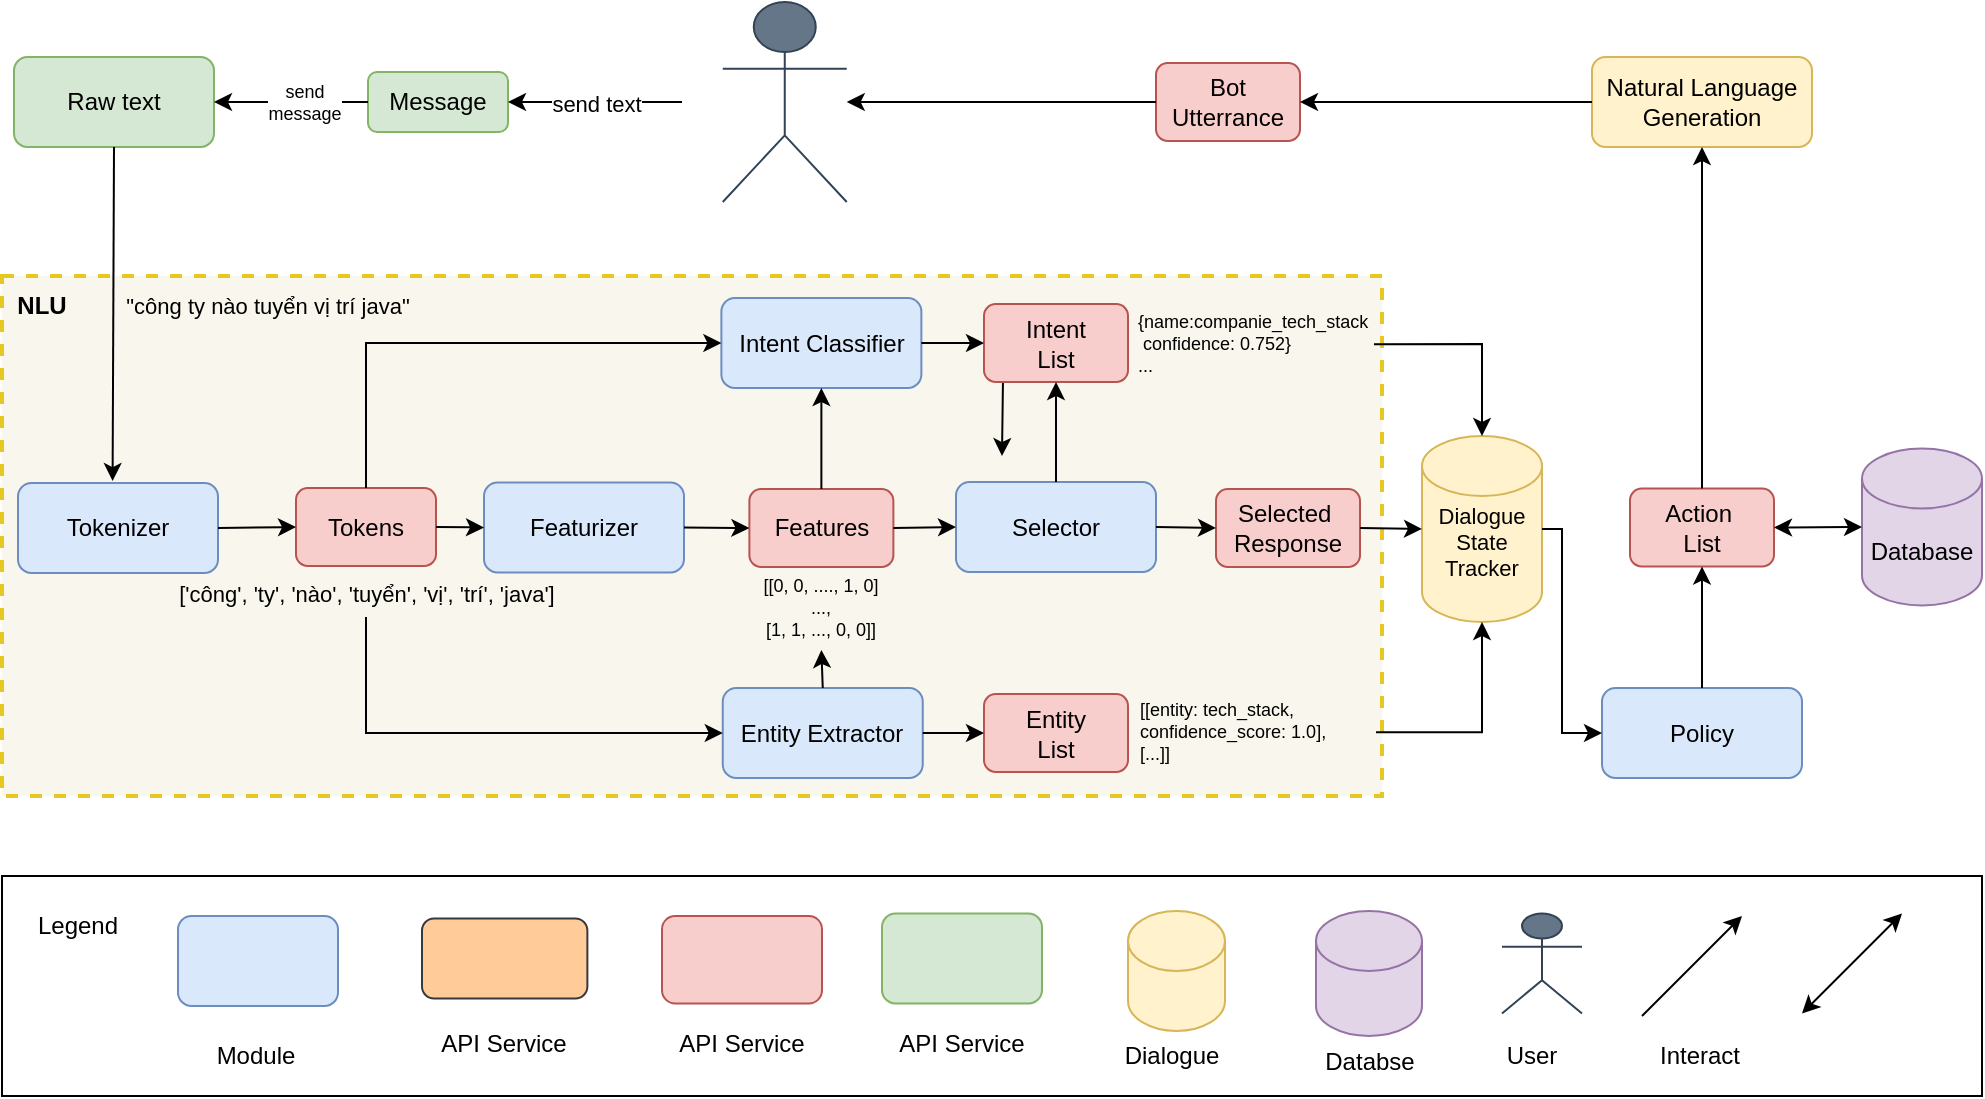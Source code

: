 <mxfile version="24.3.1" type="device">
  <diagram name="Trang-1" id="5lbNTUyXIatfnVSzj_MP">
    <mxGraphModel dx="2420" dy="832" grid="1" gridSize="10" guides="1" tooltips="1" connect="1" arrows="1" fold="1" page="1" pageScale="1" pageWidth="827" pageHeight="1169" math="0" shadow="0">
      <root>
        <mxCell id="0" />
        <mxCell id="1" parent="0" />
        <mxCell id="Zm1_O1a5kZIe86dGfKSL-1" value="" style="shape=umlActor;verticalLabelPosition=bottom;verticalAlign=top;html=1;outlineConnect=0;fillColor=#647687;strokeColor=#314354;fontColor=#ffffff;" vertex="1" parent="1">
          <mxGeometry x="-149.62" y="43" width="62" height="100" as="geometry" />
        </mxCell>
        <mxCell id="Zm1_O1a5kZIe86dGfKSL-3" value="Message" style="rounded=1;whiteSpace=wrap;html=1;fillColor=#d5e8d4;strokeColor=#82b366;" vertex="1" parent="1">
          <mxGeometry x="-327" y="78" width="70" height="30" as="geometry" />
        </mxCell>
        <mxCell id="Zm1_O1a5kZIe86dGfKSL-7" value="" style="endArrow=classic;html=1;rounded=0;entryX=1;entryY=0.5;entryDx=0;entryDy=0;" edge="1" parent="1">
          <mxGeometry width="50" height="50" relative="1" as="geometry">
            <mxPoint x="-170" y="93" as="sourcePoint" />
            <mxPoint x="-257" y="93" as="targetPoint" />
          </mxGeometry>
        </mxCell>
        <mxCell id="Zm1_O1a5kZIe86dGfKSL-8" value="send text" style="edgeLabel;html=1;align=center;verticalAlign=middle;resizable=0;points=[];" vertex="1" connectable="0" parent="Zm1_O1a5kZIe86dGfKSL-7">
          <mxGeometry x="-0.008" y="1" relative="1" as="geometry">
            <mxPoint as="offset" />
          </mxGeometry>
        </mxCell>
        <mxCell id="Zm1_O1a5kZIe86dGfKSL-15" value="Raw text" style="rounded=1;whiteSpace=wrap;html=1;fillColor=#d5e8d4;strokeColor=#82b366;" vertex="1" parent="1">
          <mxGeometry x="-504" y="70.5" width="100" height="45" as="geometry" />
        </mxCell>
        <mxCell id="Zm1_O1a5kZIe86dGfKSL-16" value="" style="endArrow=classic;html=1;rounded=0;exitX=0;exitY=0.5;exitDx=0;exitDy=0;entryX=1;entryY=0.5;entryDx=0;entryDy=0;" edge="1" parent="1" source="Zm1_O1a5kZIe86dGfKSL-3" target="Zm1_O1a5kZIe86dGfKSL-15">
          <mxGeometry width="50" height="50" relative="1" as="geometry">
            <mxPoint x="-172" y="102" as="sourcePoint" />
            <mxPoint x="-390" y="140" as="targetPoint" />
          </mxGeometry>
        </mxCell>
        <mxCell id="Zm1_O1a5kZIe86dGfKSL-17" value="send&lt;div&gt;message&lt;/div&gt;" style="edgeLabel;html=1;align=center;verticalAlign=middle;resizable=0;points=[];fontSize=9;" vertex="1" connectable="0" parent="Zm1_O1a5kZIe86dGfKSL-16">
          <mxGeometry x="-0.008" y="1" relative="1" as="geometry">
            <mxPoint x="6" y="-1" as="offset" />
          </mxGeometry>
        </mxCell>
        <mxCell id="Zm1_O1a5kZIe86dGfKSL-20" value="" style="rounded=0;whiteSpace=wrap;html=1;dashed=1;strokeColor=#e8c721;strokeWidth=2;fillColor=#f9f7ed;" vertex="1" parent="1">
          <mxGeometry x="-510" y="180" width="690" height="260" as="geometry" />
        </mxCell>
        <mxCell id="Zm1_O1a5kZIe86dGfKSL-21" value="" style="endArrow=classic;html=1;rounded=0;entryX=0.473;entryY=-0.022;entryDx=0;entryDy=0;entryPerimeter=0;exitX=0.5;exitY=1;exitDx=0;exitDy=0;" edge="1" parent="1" source="Zm1_O1a5kZIe86dGfKSL-15" target="Zm1_O1a5kZIe86dGfKSL-24">
          <mxGeometry width="50" height="50" relative="1" as="geometry">
            <mxPoint x="-460" y="160" as="sourcePoint" />
            <mxPoint x="350" y="261" as="targetPoint" />
          </mxGeometry>
        </mxCell>
        <mxCell id="Zm1_O1a5kZIe86dGfKSL-22" value="" style="endArrow=classic;html=1;rounded=0;exitX=0;exitY=0.5;exitDx=0;exitDy=0;entryX=0.5;entryY=1;entryDx=0;entryDy=0;edgeStyle=orthogonalEdgeStyle;" edge="1" parent="1">
          <mxGeometry width="50" height="50" relative="1" as="geometry">
            <mxPoint x="30" y="230.5" as="sourcePoint" />
            <mxPoint x="-10" y="270" as="targetPoint" />
          </mxGeometry>
        </mxCell>
        <mxCell id="Zm1_O1a5kZIe86dGfKSL-23" value="&lt;b&gt;NLU&lt;/b&gt;" style="text;html=1;align=center;verticalAlign=middle;whiteSpace=wrap;rounded=0;" vertex="1" parent="1">
          <mxGeometry x="-510" y="180" width="40" height="30" as="geometry" />
        </mxCell>
        <mxCell id="Zm1_O1a5kZIe86dGfKSL-24" value="Tokenizer" style="rounded=1;whiteSpace=wrap;html=1;fillColor=#dae8fc;strokeColor=#6c8ebf;" vertex="1" parent="1">
          <mxGeometry x="-502" y="283.5" width="100" height="45" as="geometry" />
        </mxCell>
        <mxCell id="Zm1_O1a5kZIe86dGfKSL-25" value="&quot;công ty nào tuyển vị trí java&quot;" style="text;html=1;align=center;verticalAlign=middle;whiteSpace=wrap;rounded=0;fontSize=11;" vertex="1" parent="1">
          <mxGeometry x="-454" y="183.75" width="154" height="22.5" as="geometry" />
        </mxCell>
        <mxCell id="Zm1_O1a5kZIe86dGfKSL-26" value="Tokens" style="rounded=1;whiteSpace=wrap;html=1;fillColor=#f8cecc;strokeColor=#b85450;" vertex="1" parent="1">
          <mxGeometry x="-363" y="286" width="70" height="39" as="geometry" />
        </mxCell>
        <mxCell id="Zm1_O1a5kZIe86dGfKSL-27" value="" style="endArrow=classic;html=1;rounded=0;entryX=0;entryY=0.5;entryDx=0;entryDy=0;exitX=1;exitY=0.5;exitDx=0;exitDy=0;" edge="1" parent="1" source="Zm1_O1a5kZIe86dGfKSL-24" target="Zm1_O1a5kZIe86dGfKSL-26">
          <mxGeometry width="50" height="50" relative="1" as="geometry">
            <mxPoint x="-373" y="271" as="sourcePoint" />
            <mxPoint x="-323" y="221" as="targetPoint" />
          </mxGeometry>
        </mxCell>
        <mxCell id="Zm1_O1a5kZIe86dGfKSL-28" value="[&#39;công&#39;, &#39;ty&#39;, &#39;nào&#39;, &#39;tuyển&#39;, &#39;vị&#39;, &#39;trí&#39;, &#39;java&#39;]" style="text;html=1;align=center;verticalAlign=middle;whiteSpace=wrap;rounded=0;fontSize=11;" vertex="1" parent="1">
          <mxGeometry x="-433.31" y="328" width="210.62" height="22.5" as="geometry" />
        </mxCell>
        <mxCell id="Zm1_O1a5kZIe86dGfKSL-29" value="Featurizer" style="rounded=1;whiteSpace=wrap;html=1;fillColor=#dae8fc;strokeColor=#6c8ebf;" vertex="1" parent="1">
          <mxGeometry x="-269" y="283.25" width="100" height="45" as="geometry" />
        </mxCell>
        <mxCell id="Zm1_O1a5kZIe86dGfKSL-30" value="" style="endArrow=classic;html=1;rounded=0;entryX=0;entryY=0.5;entryDx=0;entryDy=0;exitX=1;exitY=0.5;exitDx=0;exitDy=0;" edge="1" parent="1" source="Zm1_O1a5kZIe86dGfKSL-26" target="Zm1_O1a5kZIe86dGfKSL-29">
          <mxGeometry width="50" height="50" relative="1" as="geometry">
            <mxPoint x="-270" y="305.73" as="sourcePoint" />
            <mxPoint x="-235" y="305.73" as="targetPoint" />
          </mxGeometry>
        </mxCell>
        <mxCell id="Zm1_O1a5kZIe86dGfKSL-31" value="Intent Classifier" style="rounded=1;whiteSpace=wrap;html=1;fillColor=#dae8fc;strokeColor=#6c8ebf;" vertex="1" parent="1">
          <mxGeometry x="-150.31" y="191" width="100" height="45" as="geometry" />
        </mxCell>
        <mxCell id="Zm1_O1a5kZIe86dGfKSL-32" value="Entity Extractor" style="rounded=1;whiteSpace=wrap;html=1;fillColor=#dae8fc;strokeColor=#6c8ebf;" vertex="1" parent="1">
          <mxGeometry x="-149.62" y="386" width="100" height="45" as="geometry" />
        </mxCell>
        <mxCell id="Zm1_O1a5kZIe86dGfKSL-33" value="" style="endArrow=classic;html=1;rounded=0;entryX=0;entryY=0.5;entryDx=0;entryDy=0;exitX=0.5;exitY=0;exitDx=0;exitDy=0;edgeStyle=orthogonalEdgeStyle;" edge="1" parent="1" source="Zm1_O1a5kZIe86dGfKSL-26" target="Zm1_O1a5kZIe86dGfKSL-31">
          <mxGeometry width="50" height="50" relative="1" as="geometry">
            <mxPoint x="-395" y="316" as="sourcePoint" />
            <mxPoint x="-353" y="316" as="targetPoint" />
          </mxGeometry>
        </mxCell>
        <mxCell id="Zm1_O1a5kZIe86dGfKSL-34" value="" style="endArrow=classic;html=1;rounded=0;entryX=0;entryY=0.5;entryDx=0;entryDy=0;exitX=0.5;exitY=1;exitDx=0;exitDy=0;edgeStyle=orthogonalEdgeStyle;" edge="1" parent="1" source="Zm1_O1a5kZIe86dGfKSL-28" target="Zm1_O1a5kZIe86dGfKSL-32">
          <mxGeometry width="50" height="50" relative="1" as="geometry">
            <mxPoint x="-324" y="302" as="sourcePoint" />
            <mxPoint x="-260" y="204" as="targetPoint" />
          </mxGeometry>
        </mxCell>
        <mxCell id="Zm1_O1a5kZIe86dGfKSL-35" value="Features" style="rounded=1;whiteSpace=wrap;html=1;fillColor=#f8cecc;strokeColor=#b85450;" vertex="1" parent="1">
          <mxGeometry x="-136.31" y="286.5" width="72" height="39" as="geometry" />
        </mxCell>
        <mxCell id="Zm1_O1a5kZIe86dGfKSL-36" value="[[0, 0, ...., 1, 0]&lt;div&gt;...,&lt;/div&gt;&lt;div&gt;[1, 1, ..., 0, 0]]&lt;/div&gt;" style="text;html=1;align=center;verticalAlign=middle;whiteSpace=wrap;rounded=0;fontSize=9;" vertex="1" parent="1">
          <mxGeometry x="-163.62" y="325.5" width="126.62" height="41.5" as="geometry" />
        </mxCell>
        <mxCell id="Zm1_O1a5kZIe86dGfKSL-37" value="" style="endArrow=classic;html=1;rounded=0;entryX=0;entryY=0.5;entryDx=0;entryDy=0;exitX=1;exitY=0.5;exitDx=0;exitDy=0;" edge="1" parent="1" source="Zm1_O1a5kZIe86dGfKSL-29" target="Zm1_O1a5kZIe86dGfKSL-35">
          <mxGeometry width="50" height="50" relative="1" as="geometry">
            <mxPoint x="-296" y="316" as="sourcePoint" />
            <mxPoint x="-259" y="316" as="targetPoint" />
          </mxGeometry>
        </mxCell>
        <mxCell id="Zm1_O1a5kZIe86dGfKSL-38" value="" style="endArrow=classic;html=1;rounded=0;entryX=0.5;entryY=1;entryDx=0;entryDy=0;exitX=0.5;exitY=0;exitDx=0;exitDy=0;" edge="1" parent="1" source="Zm1_O1a5kZIe86dGfKSL-35" target="Zm1_O1a5kZIe86dGfKSL-31">
          <mxGeometry width="50" height="50" relative="1" as="geometry">
            <mxPoint x="-286" y="326" as="sourcePoint" />
            <mxPoint x="-249" y="326" as="targetPoint" />
          </mxGeometry>
        </mxCell>
        <mxCell id="Zm1_O1a5kZIe86dGfKSL-39" value="" style="endArrow=classic;html=1;rounded=0;entryX=0.5;entryY=1;entryDx=0;entryDy=0;exitX=0.5;exitY=0;exitDx=0;exitDy=0;" edge="1" parent="1" source="Zm1_O1a5kZIe86dGfKSL-32" target="Zm1_O1a5kZIe86dGfKSL-36">
          <mxGeometry width="50" height="50" relative="1" as="geometry">
            <mxPoint x="-276" y="336" as="sourcePoint" />
            <mxPoint x="-239" y="336" as="targetPoint" />
          </mxGeometry>
        </mxCell>
        <mxCell id="Zm1_O1a5kZIe86dGfKSL-40" value="Selector" style="rounded=1;whiteSpace=wrap;html=1;fillColor=#dae8fc;strokeColor=#6c8ebf;" vertex="1" parent="1">
          <mxGeometry x="-33" y="283" width="100" height="45" as="geometry" />
        </mxCell>
        <mxCell id="Zm1_O1a5kZIe86dGfKSL-41" value="" style="endArrow=classic;html=1;rounded=0;entryX=0;entryY=0.5;entryDx=0;entryDy=0;exitX=1;exitY=0.5;exitDx=0;exitDy=0;" edge="1" parent="1" source="Zm1_O1a5kZIe86dGfKSL-35" target="Zm1_O1a5kZIe86dGfKSL-40">
          <mxGeometry width="50" height="50" relative="1" as="geometry">
            <mxPoint x="-159" y="316" as="sourcePoint" />
            <mxPoint x="-126" y="316" as="targetPoint" />
          </mxGeometry>
        </mxCell>
        <mxCell id="Zm1_O1a5kZIe86dGfKSL-42" value="Intent&lt;div&gt;List&lt;/div&gt;" style="rounded=1;whiteSpace=wrap;html=1;fillColor=#f8cecc;strokeColor=#b85450;" vertex="1" parent="1">
          <mxGeometry x="-19" y="194" width="72" height="39" as="geometry" />
        </mxCell>
        <mxCell id="Zm1_O1a5kZIe86dGfKSL-43" value="Entity&lt;div&gt;List&lt;/div&gt;" style="rounded=1;whiteSpace=wrap;html=1;fillColor=#f8cecc;strokeColor=#b85450;" vertex="1" parent="1">
          <mxGeometry x="-19" y="389" width="72" height="39" as="geometry" />
        </mxCell>
        <mxCell id="Zm1_O1a5kZIe86dGfKSL-44" value="" style="endArrow=classic;html=1;rounded=0;entryX=0;entryY=0.5;entryDx=0;entryDy=0;exitX=1;exitY=0.5;exitDx=0;exitDy=0;" edge="1" parent="1" source="Zm1_O1a5kZIe86dGfKSL-31" target="Zm1_O1a5kZIe86dGfKSL-42">
          <mxGeometry width="50" height="50" relative="1" as="geometry">
            <mxPoint x="-90" y="297" as="sourcePoint" />
            <mxPoint x="-90" y="246" as="targetPoint" />
          </mxGeometry>
        </mxCell>
        <mxCell id="Zm1_O1a5kZIe86dGfKSL-45" value="" style="endArrow=classic;html=1;rounded=0;entryX=0.5;entryY=1;entryDx=0;entryDy=0;exitX=0.5;exitY=0;exitDx=0;exitDy=0;" edge="1" parent="1" source="Zm1_O1a5kZIe86dGfKSL-40" target="Zm1_O1a5kZIe86dGfKSL-42">
          <mxGeometry width="50" height="50" relative="1" as="geometry">
            <mxPoint x="-80" y="307" as="sourcePoint" />
            <mxPoint x="-80" y="256" as="targetPoint" />
          </mxGeometry>
        </mxCell>
        <mxCell id="Zm1_O1a5kZIe86dGfKSL-46" value="" style="endArrow=classic;html=1;rounded=0;entryX=0;entryY=0.5;entryDx=0;entryDy=0;exitX=1;exitY=0.5;exitDx=0;exitDy=0;" edge="1" parent="1" source="Zm1_O1a5kZIe86dGfKSL-32" target="Zm1_O1a5kZIe86dGfKSL-43">
          <mxGeometry width="50" height="50" relative="1" as="geometry">
            <mxPoint x="-70" y="317" as="sourcePoint" />
            <mxPoint x="-70" y="266" as="targetPoint" />
          </mxGeometry>
        </mxCell>
        <mxCell id="Zm1_O1a5kZIe86dGfKSL-47" value="Selected&amp;nbsp;&lt;div&gt;Response&lt;/div&gt;" style="rounded=1;whiteSpace=wrap;html=1;fillColor=#f8cecc;strokeColor=#b85450;" vertex="1" parent="1">
          <mxGeometry x="97" y="286.5" width="72" height="39" as="geometry" />
        </mxCell>
        <mxCell id="Zm1_O1a5kZIe86dGfKSL-48" value="" style="endArrow=classic;html=1;rounded=0;entryX=0;entryY=0.5;entryDx=0;entryDy=0;exitX=1;exitY=0.5;exitDx=0;exitDy=0;" edge="1" parent="1" source="Zm1_O1a5kZIe86dGfKSL-40" target="Zm1_O1a5kZIe86dGfKSL-47">
          <mxGeometry width="50" height="50" relative="1" as="geometry">
            <mxPoint x="-54" y="316" as="sourcePoint" />
            <mxPoint x="-23" y="316" as="targetPoint" />
          </mxGeometry>
        </mxCell>
        <mxCell id="Zm1_O1a5kZIe86dGfKSL-49" value="{name:companie_tech_stack&lt;div&gt;&amp;nbsp;confidence: 0.752}&amp;nbsp;&lt;div&gt;...&lt;/div&gt;&lt;/div&gt;" style="text;html=1;align=left;verticalAlign=middle;whiteSpace=wrap;rounded=0;fontSize=9;" vertex="1" parent="1">
          <mxGeometry x="56" y="195.25" width="120" height="37.75" as="geometry" />
        </mxCell>
        <mxCell id="Zm1_O1a5kZIe86dGfKSL-50" value="[[entity: tech_stack,&lt;div&gt;confidence_score: 1.0&lt;span style=&quot;background-color: initial;&quot;&gt;],&lt;/span&gt;&lt;/div&gt;&lt;div&gt;&lt;span style=&quot;background-color: initial;&quot;&gt;[...]]&lt;/span&gt;&lt;/div&gt;" style="text;html=1;align=left;verticalAlign=middle;whiteSpace=wrap;rounded=0;fontSize=9;" vertex="1" parent="1">
          <mxGeometry x="57" y="389.25" width="120" height="37.75" as="geometry" />
        </mxCell>
        <mxCell id="Zm1_O1a5kZIe86dGfKSL-51" value="&lt;font style=&quot;font-size: 11px;&quot;&gt;Dialogue&lt;/font&gt;&lt;div style=&quot;font-size: 11px;&quot;&gt;&lt;font style=&quot;font-size: 11px;&quot;&gt;State&lt;/font&gt;&lt;/div&gt;&lt;div style=&quot;font-size: 11px;&quot;&gt;&lt;font style=&quot;font-size: 11px;&quot;&gt;Tracke&lt;/font&gt;&lt;span style=&quot;font-size: 11px;&quot;&gt;r&lt;/span&gt;&lt;br&gt;&lt;div style=&quot;font-size: 11px;&quot;&gt;&lt;br&gt;&lt;/div&gt;&lt;/div&gt;" style="shape=cylinder3;whiteSpace=wrap;html=1;boundedLbl=1;backgroundOutline=1;size=15;fillColor=#fff2cc;strokeColor=#d6b656;" vertex="1" parent="1">
          <mxGeometry x="200" y="260" width="60" height="93" as="geometry" />
        </mxCell>
        <mxCell id="Zm1_O1a5kZIe86dGfKSL-52" value="" style="endArrow=classic;html=1;rounded=0;entryX=0;entryY=0.5;entryDx=0;entryDy=0;exitX=1;exitY=0.5;exitDx=0;exitDy=0;entryPerimeter=0;" edge="1" parent="1" source="Zm1_O1a5kZIe86dGfKSL-47" target="Zm1_O1a5kZIe86dGfKSL-51">
          <mxGeometry width="50" height="50" relative="1" as="geometry">
            <mxPoint x="77" y="316" as="sourcePoint" />
            <mxPoint x="107" y="316" as="targetPoint" />
          </mxGeometry>
        </mxCell>
        <mxCell id="Zm1_O1a5kZIe86dGfKSL-53" value="" style="endArrow=classic;html=1;rounded=0;entryX=0.5;entryY=0;entryDx=0;entryDy=0;exitX=1;exitY=0.5;exitDx=0;exitDy=0;entryPerimeter=0;" edge="1" parent="1" source="Zm1_O1a5kZIe86dGfKSL-49" target="Zm1_O1a5kZIe86dGfKSL-51">
          <mxGeometry width="50" height="50" relative="1" as="geometry">
            <mxPoint x="87" y="326" as="sourcePoint" />
            <mxPoint x="117" y="326" as="targetPoint" />
            <Array as="points">
              <mxPoint x="230" y="214" />
            </Array>
          </mxGeometry>
        </mxCell>
        <mxCell id="Zm1_O1a5kZIe86dGfKSL-54" value="" style="endArrow=classic;html=1;rounded=0;entryX=0.5;entryY=1;entryDx=0;entryDy=0;exitX=1;exitY=0.5;exitDx=0;exitDy=0;entryPerimeter=0;edgeStyle=orthogonalEdgeStyle;" edge="1" parent="1" source="Zm1_O1a5kZIe86dGfKSL-50" target="Zm1_O1a5kZIe86dGfKSL-51">
          <mxGeometry width="50" height="50" relative="1" as="geometry">
            <mxPoint x="97" y="336" as="sourcePoint" />
            <mxPoint x="127" y="336" as="targetPoint" />
          </mxGeometry>
        </mxCell>
        <mxCell id="Zm1_O1a5kZIe86dGfKSL-55" value="Policy" style="rounded=1;whiteSpace=wrap;html=1;fillColor=#dae8fc;strokeColor=#6c8ebf;" vertex="1" parent="1">
          <mxGeometry x="290" y="386" width="100" height="45" as="geometry" />
        </mxCell>
        <mxCell id="Zm1_O1a5kZIe86dGfKSL-56" value="Action&amp;nbsp;&lt;div&gt;List&lt;/div&gt;" style="rounded=1;whiteSpace=wrap;html=1;fillColor=#f8cecc;strokeColor=#b85450;" vertex="1" parent="1">
          <mxGeometry x="304" y="286.25" width="72" height="39" as="geometry" />
        </mxCell>
        <mxCell id="Zm1_O1a5kZIe86dGfKSL-57" value="Natural Language Generation" style="rounded=1;whiteSpace=wrap;html=1;fillColor=#fff2cc;strokeColor=#d6b656;" vertex="1" parent="1">
          <mxGeometry x="285" y="70.5" width="110" height="45" as="geometry" />
        </mxCell>
        <mxCell id="Zm1_O1a5kZIe86dGfKSL-58" value="Bot Utterrance" style="rounded=1;whiteSpace=wrap;html=1;fillColor=#f8cecc;strokeColor=#b85450;" vertex="1" parent="1">
          <mxGeometry x="67" y="73.5" width="72" height="39" as="geometry" />
        </mxCell>
        <mxCell id="Zm1_O1a5kZIe86dGfKSL-59" value="Database" style="shape=cylinder3;whiteSpace=wrap;html=1;boundedLbl=1;backgroundOutline=1;size=15;fillColor=#e1d5e7;strokeColor=#9673a6;" vertex="1" parent="1">
          <mxGeometry x="420" y="266.25" width="60" height="78.5" as="geometry" />
        </mxCell>
        <mxCell id="Zm1_O1a5kZIe86dGfKSL-60" value="" style="endArrow=classic;html=1;rounded=0;entryX=0;entryY=0.5;entryDx=0;entryDy=0;exitX=1;exitY=0.5;exitDx=0;exitDy=0;exitPerimeter=0;edgeStyle=elbowEdgeStyle;" edge="1" parent="1" source="Zm1_O1a5kZIe86dGfKSL-51" target="Zm1_O1a5kZIe86dGfKSL-55">
          <mxGeometry width="50" height="50" relative="1" as="geometry">
            <mxPoint x="179" y="316" as="sourcePoint" />
            <mxPoint x="210" y="316" as="targetPoint" />
            <Array as="points">
              <mxPoint x="270" y="350" />
            </Array>
          </mxGeometry>
        </mxCell>
        <mxCell id="Zm1_O1a5kZIe86dGfKSL-61" value="" style="endArrow=classic;html=1;rounded=0;entryX=0;entryY=0.5;entryDx=0;entryDy=0;exitX=1;exitY=0.5;exitDx=0;exitDy=0;entryPerimeter=0;startArrow=classic;" edge="1" parent="1" source="Zm1_O1a5kZIe86dGfKSL-56" target="Zm1_O1a5kZIe86dGfKSL-59">
          <mxGeometry width="50" height="50" relative="1" as="geometry">
            <mxPoint x="189" y="326" as="sourcePoint" />
            <mxPoint x="220" y="326" as="targetPoint" />
          </mxGeometry>
        </mxCell>
        <mxCell id="Zm1_O1a5kZIe86dGfKSL-62" value="" style="endArrow=classic;html=1;rounded=0;entryX=0.5;entryY=1;entryDx=0;entryDy=0;exitX=0.5;exitY=0;exitDx=0;exitDy=0;" edge="1" parent="1" source="Zm1_O1a5kZIe86dGfKSL-56" target="Zm1_O1a5kZIe86dGfKSL-57">
          <mxGeometry width="50" height="50" relative="1" as="geometry">
            <mxPoint x="179" y="224" as="sourcePoint" />
            <mxPoint x="240" y="270" as="targetPoint" />
          </mxGeometry>
        </mxCell>
        <mxCell id="Zm1_O1a5kZIe86dGfKSL-63" value="" style="endArrow=classic;html=1;rounded=0;entryX=0.5;entryY=1;entryDx=0;entryDy=0;exitX=0.5;exitY=0;exitDx=0;exitDy=0;" edge="1" parent="1" source="Zm1_O1a5kZIe86dGfKSL-55" target="Zm1_O1a5kZIe86dGfKSL-56">
          <mxGeometry width="50" height="50" relative="1" as="geometry">
            <mxPoint x="189" y="234" as="sourcePoint" />
            <mxPoint x="250" y="280" as="targetPoint" />
          </mxGeometry>
        </mxCell>
        <mxCell id="Zm1_O1a5kZIe86dGfKSL-64" value="" style="endArrow=classic;html=1;rounded=0;entryX=1;entryY=0.5;entryDx=0;entryDy=0;exitX=0;exitY=0.5;exitDx=0;exitDy=0;" edge="1" parent="1" source="Zm1_O1a5kZIe86dGfKSL-57" target="Zm1_O1a5kZIe86dGfKSL-58">
          <mxGeometry width="50" height="50" relative="1" as="geometry">
            <mxPoint x="199" y="244" as="sourcePoint" />
            <mxPoint x="260" y="290" as="targetPoint" />
          </mxGeometry>
        </mxCell>
        <mxCell id="Zm1_O1a5kZIe86dGfKSL-65" value="" style="endArrow=classic;html=1;rounded=0;exitX=0;exitY=0.5;exitDx=0;exitDy=0;" edge="1" parent="1" source="Zm1_O1a5kZIe86dGfKSL-58" target="Zm1_O1a5kZIe86dGfKSL-1">
          <mxGeometry width="50" height="50" relative="1" as="geometry">
            <mxPoint x="295" y="103" as="sourcePoint" />
            <mxPoint x="149" y="103" as="targetPoint" />
          </mxGeometry>
        </mxCell>
        <mxCell id="Zm1_O1a5kZIe86dGfKSL-66" value="" style="rounded=0;whiteSpace=wrap;html=1;" vertex="1" parent="1">
          <mxGeometry x="-510" y="480" width="990" height="110" as="geometry" />
        </mxCell>
        <mxCell id="Zm1_O1a5kZIe86dGfKSL-67" value="" style="rounded=1;whiteSpace=wrap;html=1;fillColor=#dae8fc;strokeColor=#6c8ebf;" vertex="1" parent="1">
          <mxGeometry x="-422" y="500" width="80" height="45" as="geometry" />
        </mxCell>
        <mxCell id="Zm1_O1a5kZIe86dGfKSL-68" value="" style="rounded=1;whiteSpace=wrap;html=1;fillColor=#ffcc99;strokeColor=#36393d;" vertex="1" parent="1">
          <mxGeometry x="-300" y="501.25" width="82.69" height="40" as="geometry" />
        </mxCell>
        <mxCell id="Zm1_O1a5kZIe86dGfKSL-69" value="" style="rounded=1;whiteSpace=wrap;html=1;fillColor=#f8cecc;strokeColor=#b85450;" vertex="1" parent="1">
          <mxGeometry x="-180" y="500" width="80" height="43.75" as="geometry" />
        </mxCell>
        <mxCell id="Zm1_O1a5kZIe86dGfKSL-70" value="Module" style="text;html=1;align=center;verticalAlign=middle;whiteSpace=wrap;rounded=0;" vertex="1" parent="1">
          <mxGeometry x="-413" y="555" width="60" height="30" as="geometry" />
        </mxCell>
        <mxCell id="Zm1_O1a5kZIe86dGfKSL-71" value="" style="shape=umlActor;verticalLabelPosition=bottom;verticalAlign=top;html=1;outlineConnect=0;fillColor=#647687;strokeColor=#314354;fontColor=#ffffff;" vertex="1" parent="1">
          <mxGeometry x="240" y="498.75" width="40" height="50" as="geometry" />
        </mxCell>
        <mxCell id="Zm1_O1a5kZIe86dGfKSL-72" value="API Service" style="text;html=1;align=center;verticalAlign=middle;whiteSpace=wrap;rounded=0;" vertex="1" parent="1">
          <mxGeometry x="-175" y="548.75" width="70" height="30" as="geometry" />
        </mxCell>
        <mxCell id="Zm1_O1a5kZIe86dGfKSL-73" value="API Service" style="text;html=1;align=center;verticalAlign=middle;whiteSpace=wrap;rounded=0;" vertex="1" parent="1">
          <mxGeometry x="-293.66" y="548.75" width="70" height="30" as="geometry" />
        </mxCell>
        <mxCell id="Zm1_O1a5kZIe86dGfKSL-74" value="" style="shape=cylinder3;whiteSpace=wrap;html=1;boundedLbl=1;backgroundOutline=1;size=15;fillColor=#e1d5e7;strokeColor=#9673a6;" vertex="1" parent="1">
          <mxGeometry x="147" y="497.5" width="53" height="62.5" as="geometry" />
        </mxCell>
        <mxCell id="Zm1_O1a5kZIe86dGfKSL-75" value="Databse" style="text;html=1;align=center;verticalAlign=middle;whiteSpace=wrap;rounded=0;" vertex="1" parent="1">
          <mxGeometry x="139" y="557.5" width="70" height="30" as="geometry" />
        </mxCell>
        <mxCell id="Zm1_O1a5kZIe86dGfKSL-76" value="Legend" style="text;html=1;align=center;verticalAlign=middle;whiteSpace=wrap;rounded=0;" vertex="1" parent="1">
          <mxGeometry x="-502" y="490" width="60" height="30" as="geometry" />
        </mxCell>
        <mxCell id="Zm1_O1a5kZIe86dGfKSL-77" value="" style="rounded=1;whiteSpace=wrap;html=1;fillColor=#d5e8d4;strokeColor=#82b366;" vertex="1" parent="1">
          <mxGeometry x="-70" y="498.75" width="80" height="45" as="geometry" />
        </mxCell>
        <mxCell id="Zm1_O1a5kZIe86dGfKSL-78" value="&lt;div style=&quot;font-size: 11px;&quot;&gt;&lt;div style=&quot;font-size: 11px;&quot;&gt;&lt;br&gt;&lt;/div&gt;&lt;/div&gt;" style="shape=cylinder3;whiteSpace=wrap;html=1;boundedLbl=1;backgroundOutline=1;size=15;fillColor=#fff2cc;strokeColor=#d6b656;" vertex="1" parent="1">
          <mxGeometry x="53" y="497.5" width="48.5" height="60" as="geometry" />
        </mxCell>
        <mxCell id="Zm1_O1a5kZIe86dGfKSL-79" value="" style="endArrow=classic;html=1;rounded=0;" edge="1" parent="1">
          <mxGeometry width="50" height="50" relative="1" as="geometry">
            <mxPoint x="310" y="550" as="sourcePoint" />
            <mxPoint x="360" y="500" as="targetPoint" />
          </mxGeometry>
        </mxCell>
        <mxCell id="Zm1_O1a5kZIe86dGfKSL-80" value="" style="endArrow=classic;startArrow=classic;html=1;rounded=0;" edge="1" parent="1">
          <mxGeometry width="50" height="50" relative="1" as="geometry">
            <mxPoint x="390" y="548.75" as="sourcePoint" />
            <mxPoint x="440" y="498.75" as="targetPoint" />
          </mxGeometry>
        </mxCell>
        <mxCell id="Zm1_O1a5kZIe86dGfKSL-81" value="API Service" style="text;html=1;align=center;verticalAlign=middle;whiteSpace=wrap;rounded=0;" vertex="1" parent="1">
          <mxGeometry x="-65" y="548.75" width="70" height="30" as="geometry" />
        </mxCell>
        <mxCell id="Zm1_O1a5kZIe86dGfKSL-82" value="Dialogue" style="text;html=1;align=center;verticalAlign=middle;whiteSpace=wrap;rounded=0;" vertex="1" parent="1">
          <mxGeometry x="40" y="555" width="70" height="30" as="geometry" />
        </mxCell>
        <mxCell id="Zm1_O1a5kZIe86dGfKSL-83" value="User" style="text;html=1;align=center;verticalAlign=middle;whiteSpace=wrap;rounded=0;" vertex="1" parent="1">
          <mxGeometry x="220" y="555" width="70" height="30" as="geometry" />
        </mxCell>
        <mxCell id="Zm1_O1a5kZIe86dGfKSL-84" value="Interact" style="text;html=1;align=center;verticalAlign=middle;whiteSpace=wrap;rounded=0;" vertex="1" parent="1">
          <mxGeometry x="304" y="555" width="70" height="30" as="geometry" />
        </mxCell>
      </root>
    </mxGraphModel>
  </diagram>
</mxfile>
